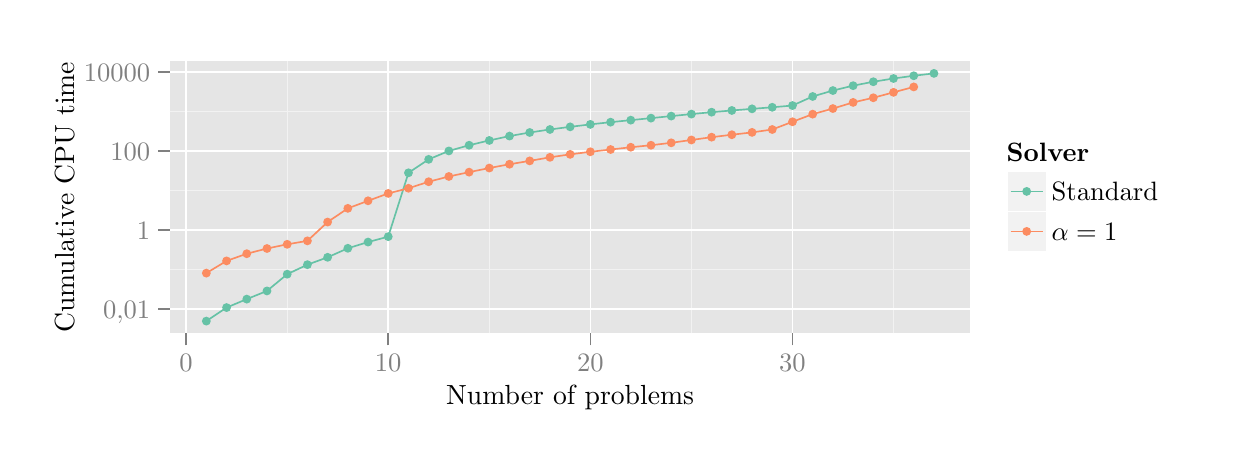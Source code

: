 % Created by tikzDevice version 0.7.0 on 2014-06-05 14:10:37
% !TEX encoding = UTF-8 Unicode
\begin{tikzpicture}[x=1pt,y=1pt]
\definecolor[named]{fillColor}{rgb}{1.00,1.00,1.00}
\path[use as bounding box,fill=fillColor,fill opacity=0.00] (0,0) rectangle (433.62,144.54);
\begin{scope}
\path[clip] (  0.00,  0.00) rectangle (433.62,144.54);
\definecolor[named]{drawColor}{rgb}{1.00,1.00,1.00}
\definecolor[named]{fillColor}{rgb}{1.00,1.00,1.00}

\path[draw=drawColor,line width= 0.6pt,line join=round,line cap=round,fill=fillColor] (  0.00,  0.00) rectangle (433.62,144.54);
\end{scope}
\begin{scope}
\path[clip] ( 51.42, 34.03) rectangle (340.63,132.50);
\definecolor[named]{fillColor}{rgb}{0.90,0.90,0.90}

\path[fill=fillColor] ( 51.42, 34.03) rectangle (340.63,132.50);
\definecolor[named]{drawColor}{rgb}{0.95,0.95,0.95}

\path[draw=drawColor,line width= 0.3pt,line join=round] ( 51.42, 57.08) --
	(340.63, 57.08);

\path[draw=drawColor,line width= 0.3pt,line join=round] ( 51.42, 85.64) --
	(340.63, 85.64);

\path[draw=drawColor,line width= 0.3pt,line join=round] ( 51.42,114.19) --
	(340.63,114.19);

\path[draw=drawColor,line width= 0.3pt,line join=round] ( 93.78, 34.03) --
	( 93.78,132.50);

\path[draw=drawColor,line width= 0.3pt,line join=round] (166.81, 34.03) --
	(166.81,132.50);

\path[draw=drawColor,line width= 0.3pt,line join=round] (239.84, 34.03) --
	(239.84,132.50);

\path[draw=drawColor,line width= 0.3pt,line join=round] (312.87, 34.03) --
	(312.87,132.50);
\definecolor[named]{drawColor}{rgb}{1.00,1.00,1.00}

\path[draw=drawColor,line width= 0.6pt,line join=round] ( 51.42, 42.81) --
	(340.63, 42.81);

\path[draw=drawColor,line width= 0.6pt,line join=round] ( 51.42, 71.36) --
	(340.63, 71.36);

\path[draw=drawColor,line width= 0.6pt,line join=round] ( 51.42, 99.91) --
	(340.63, 99.91);

\path[draw=drawColor,line width= 0.6pt,line join=round] ( 51.42,128.46) --
	(340.63,128.46);

\path[draw=drawColor,line width= 0.6pt,line join=round] ( 57.26, 34.03) --
	( 57.26,132.50);

\path[draw=drawColor,line width= 0.6pt,line join=round] (130.29, 34.03) --
	(130.29,132.50);

\path[draw=drawColor,line width= 0.6pt,line join=round] (203.32, 34.03) --
	(203.32,132.50);

\path[draw=drawColor,line width= 0.6pt,line join=round] (276.36, 34.03) --
	(276.36,132.50);
\definecolor[named]{drawColor}{rgb}{0.40,0.76,0.65}

\path[draw=drawColor,line width= 0.6pt,line join=round] ( 64.56, 38.51) --
	( 71.87, 43.40) --
	( 79.17, 46.45) --
	( 86.47, 49.41) --
	( 93.78, 55.46) --
	(101.08, 58.90) --
	(108.38, 61.56) --
	(115.69, 64.82) --
	(122.99, 67.07) --
	(130.29, 69.03) --
	(137.60, 92.09) --
	(144.90, 96.96) --
	(152.20,100.00) --
	(159.51,102.06) --
	(166.81,103.79) --
	(174.11,105.37) --
	(181.41,106.66) --
	(188.72,107.75) --
	(196.02,108.70) --
	(203.32,109.59) --
	(210.63,110.39) --
	(217.93,111.12) --
	(225.23,111.85) --
	(232.54,112.59) --
	(239.84,113.31) --
	(247.14,114.00) --
	(254.45,114.62) --
	(261.75,115.21) --
	(269.05,115.77) --
	(276.36,116.40) --
	(283.66,119.68) --
	(290.96,121.82) --
	(298.27,123.58) --
	(305.57,125.00) --
	(312.87,126.17) --
	(320.18,127.16) --
	(327.48,128.02);
\definecolor[named]{drawColor}{rgb}{0.99,0.55,0.38}

\path[draw=drawColor,line width= 0.6pt,line join=round] ( 64.56, 55.85) --
	( 71.87, 60.26) --
	( 79.17, 62.86) --
	( 86.47, 64.74) --
	( 93.78, 66.26) --
	(101.08, 67.50) --
	(108.38, 74.30) --
	(115.69, 79.25) --
	(122.99, 81.98) --
	(130.29, 84.65) --
	(137.60, 86.51) --
	(144.90, 88.87) --
	(152.20, 90.77) --
	(159.51, 92.33) --
	(166.81, 93.82) --
	(174.11, 95.19) --
	(181.41, 96.40) --
	(188.72, 97.69) --
	(196.02, 98.76) --
	(203.32, 99.69) --
	(210.63,100.51) --
	(217.93,101.33) --
	(225.23,102.06) --
	(232.54,102.93) --
	(239.84,103.96) --
	(247.14,104.97) --
	(254.45,105.85) --
	(261.75,106.70) --
	(269.05,107.74) --
	(276.36,110.53) --
	(283.66,113.29) --
	(290.96,115.31) --
	(298.27,117.53) --
	(305.57,119.21) --
	(312.87,121.17) --
	(320.18,123.13);
\definecolor[named]{fillColor}{rgb}{0.40,0.76,0.65}

\path[fill=fillColor] ( 64.56, 38.51) circle (  1.60);

\path[fill=fillColor] ( 71.87, 43.40) circle (  1.60);

\path[fill=fillColor] ( 79.17, 46.45) circle (  1.60);

\path[fill=fillColor] ( 86.47, 49.41) circle (  1.60);

\path[fill=fillColor] ( 93.78, 55.46) circle (  1.60);

\path[fill=fillColor] (101.08, 58.90) circle (  1.60);

\path[fill=fillColor] (108.38, 61.56) circle (  1.60);

\path[fill=fillColor] (115.69, 64.82) circle (  1.60);

\path[fill=fillColor] (122.99, 67.07) circle (  1.60);

\path[fill=fillColor] (130.29, 69.03) circle (  1.60);

\path[fill=fillColor] (137.60, 92.09) circle (  1.60);

\path[fill=fillColor] (144.90, 96.96) circle (  1.60);

\path[fill=fillColor] (152.20,100.00) circle (  1.60);

\path[fill=fillColor] (159.51,102.06) circle (  1.60);

\path[fill=fillColor] (166.81,103.79) circle (  1.60);

\path[fill=fillColor] (174.11,105.37) circle (  1.60);

\path[fill=fillColor] (181.41,106.66) circle (  1.60);

\path[fill=fillColor] (188.72,107.75) circle (  1.60);

\path[fill=fillColor] (196.02,108.70) circle (  1.60);

\path[fill=fillColor] (203.32,109.59) circle (  1.60);

\path[fill=fillColor] (210.63,110.39) circle (  1.60);

\path[fill=fillColor] (217.93,111.12) circle (  1.60);

\path[fill=fillColor] (225.23,111.85) circle (  1.60);

\path[fill=fillColor] (232.54,112.59) circle (  1.60);

\path[fill=fillColor] (239.84,113.31) circle (  1.60);

\path[fill=fillColor] (247.14,114.00) circle (  1.60);

\path[fill=fillColor] (254.45,114.62) circle (  1.60);

\path[fill=fillColor] (261.75,115.21) circle (  1.60);

\path[fill=fillColor] (269.05,115.77) circle (  1.60);

\path[fill=fillColor] (276.36,116.40) circle (  1.60);

\path[fill=fillColor] (283.66,119.68) circle (  1.60);

\path[fill=fillColor] (290.96,121.82) circle (  1.60);

\path[fill=fillColor] (298.27,123.58) circle (  1.60);

\path[fill=fillColor] (305.57,125.00) circle (  1.60);

\path[fill=fillColor] (312.87,126.17) circle (  1.60);

\path[fill=fillColor] (320.18,127.16) circle (  1.60);

\path[fill=fillColor] (327.48,128.02) circle (  1.60);
\definecolor[named]{fillColor}{rgb}{0.99,0.55,0.38}

\path[fill=fillColor] ( 64.56, 55.85) circle (  1.60);

\path[fill=fillColor] ( 71.87, 60.26) circle (  1.60);

\path[fill=fillColor] ( 79.17, 62.86) circle (  1.60);

\path[fill=fillColor] ( 86.47, 64.74) circle (  1.60);

\path[fill=fillColor] ( 93.78, 66.26) circle (  1.60);

\path[fill=fillColor] (101.08, 67.50) circle (  1.60);

\path[fill=fillColor] (108.38, 74.30) circle (  1.60);

\path[fill=fillColor] (115.69, 79.25) circle (  1.60);

\path[fill=fillColor] (122.99, 81.98) circle (  1.60);

\path[fill=fillColor] (130.29, 84.65) circle (  1.60);

\path[fill=fillColor] (137.60, 86.51) circle (  1.60);

\path[fill=fillColor] (144.90, 88.87) circle (  1.60);

\path[fill=fillColor] (152.20, 90.77) circle (  1.60);

\path[fill=fillColor] (159.51, 92.33) circle (  1.60);

\path[fill=fillColor] (166.81, 93.82) circle (  1.60);

\path[fill=fillColor] (174.11, 95.19) circle (  1.60);

\path[fill=fillColor] (181.41, 96.40) circle (  1.60);

\path[fill=fillColor] (188.72, 97.69) circle (  1.60);

\path[fill=fillColor] (196.02, 98.76) circle (  1.60);

\path[fill=fillColor] (203.32, 99.69) circle (  1.60);

\path[fill=fillColor] (210.63,100.51) circle (  1.60);

\path[fill=fillColor] (217.93,101.33) circle (  1.60);

\path[fill=fillColor] (225.23,102.06) circle (  1.60);

\path[fill=fillColor] (232.54,102.93) circle (  1.60);

\path[fill=fillColor] (239.84,103.96) circle (  1.60);

\path[fill=fillColor] (247.14,104.97) circle (  1.60);

\path[fill=fillColor] (254.45,105.85) circle (  1.60);

\path[fill=fillColor] (261.75,106.70) circle (  1.60);

\path[fill=fillColor] (269.05,107.74) circle (  1.60);

\path[fill=fillColor] (276.36,110.53) circle (  1.60);

\path[fill=fillColor] (283.66,113.29) circle (  1.60);

\path[fill=fillColor] (290.96,115.31) circle (  1.60);

\path[fill=fillColor] (298.27,117.53) circle (  1.60);

\path[fill=fillColor] (305.57,119.21) circle (  1.60);

\path[fill=fillColor] (312.87,121.17) circle (  1.60);

\path[fill=fillColor] (320.18,123.13) circle (  1.60);
\end{scope}
\begin{scope}
\path[clip] (  0.00,  0.00) rectangle (433.62,144.54);
\definecolor[named]{drawColor}{rgb}{0.50,0.50,0.50}

\node[text=drawColor,anchor=base east,inner sep=0pt, outer sep=0pt, scale=  0.96] at ( 44.30, 39.50) {0,01};

\node[text=drawColor,anchor=base east,inner sep=0pt, outer sep=0pt, scale=  0.96] at ( 44.30, 68.05) {1};

\node[text=drawColor,anchor=base east,inner sep=0pt, outer sep=0pt, scale=  0.96] at ( 44.30, 96.61) {100};

\node[text=drawColor,anchor=base east,inner sep=0pt, outer sep=0pt, scale=  0.96] at ( 44.30,125.16) {10000};
\end{scope}
\begin{scope}
\path[clip] (  0.00,  0.00) rectangle (433.62,144.54);
\definecolor[named]{drawColor}{rgb}{0.50,0.50,0.50}

\path[draw=drawColor,line width= 0.6pt,line join=round] ( 47.15, 42.81) --
	( 51.42, 42.81);

\path[draw=drawColor,line width= 0.6pt,line join=round] ( 47.15, 71.36) --
	( 51.42, 71.36);

\path[draw=drawColor,line width= 0.6pt,line join=round] ( 47.15, 99.91) --
	( 51.42, 99.91);

\path[draw=drawColor,line width= 0.6pt,line join=round] ( 47.15,128.46) --
	( 51.42,128.46);
\end{scope}
\begin{scope}
\path[clip] (  0.00,  0.00) rectangle (433.62,144.54);
\definecolor[named]{drawColor}{rgb}{0.50,0.50,0.50}

\path[draw=drawColor,line width= 0.6pt,line join=round] ( 57.26, 29.77) --
	( 57.26, 34.03);

\path[draw=drawColor,line width= 0.6pt,line join=round] (130.29, 29.77) --
	(130.29, 34.03);

\path[draw=drawColor,line width= 0.6pt,line join=round] (203.32, 29.77) --
	(203.32, 34.03);

\path[draw=drawColor,line width= 0.6pt,line join=round] (276.36, 29.77) --
	(276.36, 34.03);
\end{scope}
\begin{scope}
\path[clip] (  0.00,  0.00) rectangle (433.62,144.54);
\definecolor[named]{drawColor}{rgb}{0.50,0.50,0.50}

\node[text=drawColor,anchor=base,inner sep=0pt, outer sep=0pt, scale=  0.96] at ( 57.26, 20.31) {0};

\node[text=drawColor,anchor=base,inner sep=0pt, outer sep=0pt, scale=  0.96] at (130.29, 20.31) {10};

\node[text=drawColor,anchor=base,inner sep=0pt, outer sep=0pt, scale=  0.96] at (203.32, 20.31) {20};

\node[text=drawColor,anchor=base,inner sep=0pt, outer sep=0pt, scale=  0.96] at (276.36, 20.31) {30};
\end{scope}
\begin{scope}
\path[clip] (  0.00,  0.00) rectangle (433.62,144.54);
\definecolor[named]{drawColor}{rgb}{0.00,0.00,0.00}

\node[text=drawColor,anchor=base,inner sep=0pt, outer sep=0pt, scale=  1] at (196.02,  8.53) {Number of problems};
\end{scope}
\begin{scope}
\path[clip] (  0.00,  0.00) rectangle (433.62,144.54);
\definecolor[named]{drawColor}{rgb}{0.00,0.00,0.00}

\node[text=drawColor,rotate= 90.00,anchor=base,inner sep=0pt, outer sep=0pt, scale=  1] at ( 16.80, 83.26) {Cumulative CPU time};
\end{scope}
\begin{scope}
\path[clip] (  0.00,  0.00) rectangle (433.62,144.54);
\definecolor[named]{fillColor}{rgb}{1.00,1.00,1.00}

\path[fill=fillColor] (349.49, 59.42) rectangle (412.71,107.11);
\end{scope}
\begin{scope}
\path[clip] (  0.00,  0.00) rectangle (433.62,144.54);
\definecolor[named]{drawColor}{rgb}{0.00,0.00,0.00}

\node[text=drawColor,anchor=base west,inner sep=0pt, outer sep=0pt, scale=  0.96] at (353.76, 96.21) {\bfseries Solver};
\end{scope}
\begin{scope}
\path[clip] (  0.00,  0.00) rectangle (433.62,144.54);
\definecolor[named]{drawColor}{rgb}{1.00,1.00,1.00}
\definecolor[named]{fillColor}{rgb}{0.95,0.95,0.95}

\path[draw=drawColor,line width= 0.6pt,line join=round,line cap=round,fill=fillColor] (353.76, 78.15) rectangle (368.22, 92.60);
\end{scope}
\begin{scope}
\path[clip] (  0.00,  0.00) rectangle (433.62,144.54);
\definecolor[named]{drawColor}{rgb}{0.40,0.76,0.65}

\path[draw=drawColor,line width= 0.6pt,line join=round] (355.21, 85.37) -- (366.77, 85.37);
\end{scope}
\begin{scope}
\path[clip] (  0.00,  0.00) rectangle (433.62,144.54);
\definecolor[named]{fillColor}{rgb}{0.40,0.76,0.65}

\path[fill=fillColor] (360.99, 85.37) circle (  1.60);
\end{scope}
\begin{scope}
\path[clip] (  0.00,  0.00) rectangle (433.62,144.54);
\definecolor[named]{drawColor}{rgb}{1.00,1.00,1.00}
\definecolor[named]{fillColor}{rgb}{0.95,0.95,0.95}

\path[draw=drawColor,line width= 0.6pt,line join=round,line cap=round,fill=fillColor] (353.76, 63.69) rectangle (368.22, 78.15);
\end{scope}
\begin{scope}
\path[clip] (  0.00,  0.00) rectangle (433.62,144.54);
\definecolor[named]{drawColor}{rgb}{0.99,0.55,0.38}

\path[draw=drawColor,line width= 0.6pt,line join=round] (355.21, 70.92) -- (366.77, 70.92);
\end{scope}
\begin{scope}
\path[clip] (  0.00,  0.00) rectangle (433.62,144.54);
\definecolor[named]{fillColor}{rgb}{0.99,0.55,0.38}

\path[fill=fillColor] (360.99, 70.92) circle (  1.60);
\end{scope}
\begin{scope}
\path[clip] (  0.00,  0.00) rectangle (433.62,144.54);
\definecolor[named]{drawColor}{rgb}{0.00,0.00,0.00}

\node[text=drawColor,anchor=base west,inner sep=0pt, outer sep=0pt, scale=  0.96] at (370.02, 82.07) {Standard};
\end{scope}
\begin{scope}
\path[clip] (  0.00,  0.00) rectangle (433.62,144.54);
\definecolor[named]{drawColor}{rgb}{0.00,0.00,0.00}

\node[text=drawColor,anchor=base west,inner sep=0pt, outer sep=0pt, scale=  0.96] at (370.02, 67.61) {\(\alpha=1\)};
\end{scope}
\end{tikzpicture}
